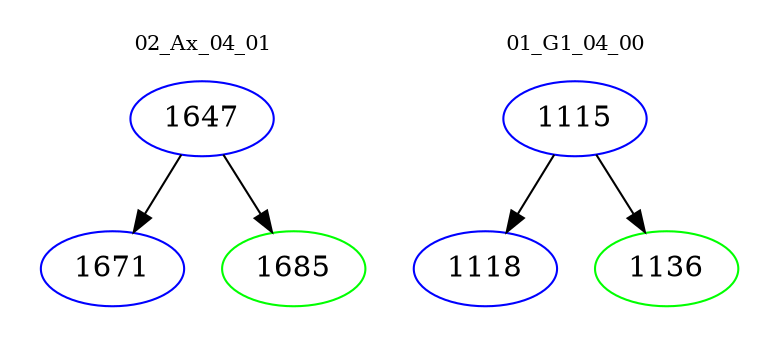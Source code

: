 digraph{
subgraph cluster_0 {
color = white
label = "02_Ax_04_01";
fontsize=10;
T0_1647 [label="1647", color="blue"]
T0_1647 -> T0_1671 [color="black"]
T0_1671 [label="1671", color="blue"]
T0_1647 -> T0_1685 [color="black"]
T0_1685 [label="1685", color="green"]
}
subgraph cluster_1 {
color = white
label = "01_G1_04_00";
fontsize=10;
T1_1115 [label="1115", color="blue"]
T1_1115 -> T1_1118 [color="black"]
T1_1118 [label="1118", color="blue"]
T1_1115 -> T1_1136 [color="black"]
T1_1136 [label="1136", color="green"]
}
}

